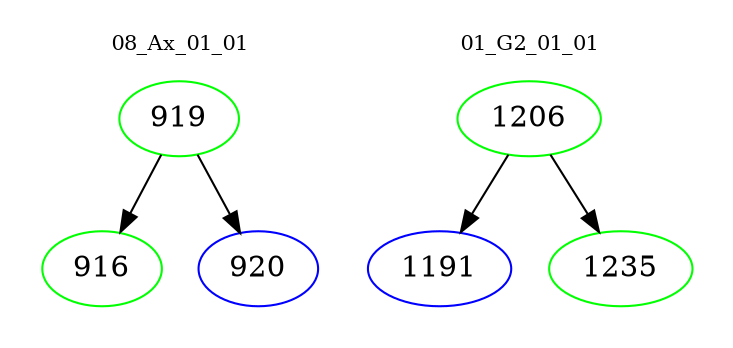 digraph{
subgraph cluster_0 {
color = white
label = "08_Ax_01_01";
fontsize=10;
T0_919 [label="919", color="green"]
T0_919 -> T0_916 [color="black"]
T0_916 [label="916", color="green"]
T0_919 -> T0_920 [color="black"]
T0_920 [label="920", color="blue"]
}
subgraph cluster_1 {
color = white
label = "01_G2_01_01";
fontsize=10;
T1_1206 [label="1206", color="green"]
T1_1206 -> T1_1191 [color="black"]
T1_1191 [label="1191", color="blue"]
T1_1206 -> T1_1235 [color="black"]
T1_1235 [label="1235", color="green"]
}
}
